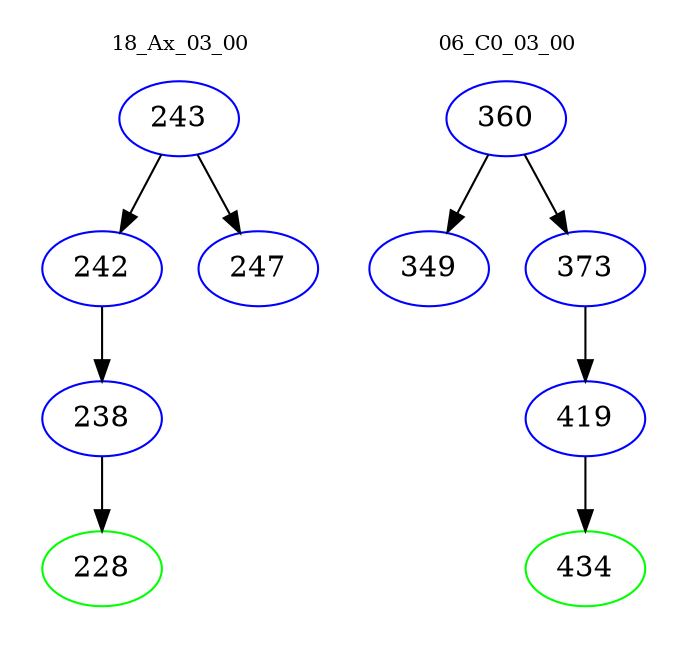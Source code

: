 digraph{
subgraph cluster_0 {
color = white
label = "18_Ax_03_00";
fontsize=10;
T0_243 [label="243", color="blue"]
T0_243 -> T0_242 [color="black"]
T0_242 [label="242", color="blue"]
T0_242 -> T0_238 [color="black"]
T0_238 [label="238", color="blue"]
T0_238 -> T0_228 [color="black"]
T0_228 [label="228", color="green"]
T0_243 -> T0_247 [color="black"]
T0_247 [label="247", color="blue"]
}
subgraph cluster_1 {
color = white
label = "06_C0_03_00";
fontsize=10;
T1_360 [label="360", color="blue"]
T1_360 -> T1_349 [color="black"]
T1_349 [label="349", color="blue"]
T1_360 -> T1_373 [color="black"]
T1_373 [label="373", color="blue"]
T1_373 -> T1_419 [color="black"]
T1_419 [label="419", color="blue"]
T1_419 -> T1_434 [color="black"]
T1_434 [label="434", color="green"]
}
}
